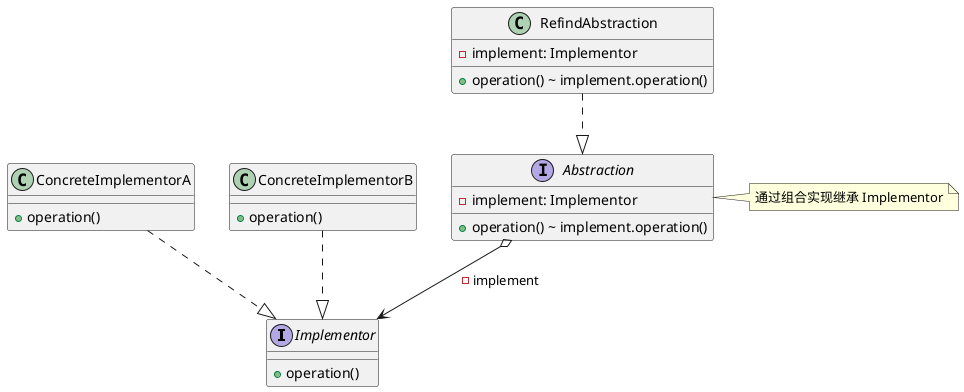 @startuml

interface Implementor{
    + operation()
}
class ConcreteImplementorA{
    + operation()
}
class ConcreteImplementorB{
    + operation()
}

ConcreteImplementorA ..|> Implementor
ConcreteImplementorB ..|> Implementor

interface Abstraction{
    - implement: Implementor

    + operation() ~ implement.operation()
}
note right
通过组合实现继承 Implementor
endnote

class RefindAbstraction{
    - implement: Implementor

    + operation() ~ implement.operation()
}

RefindAbstraction ..|> Abstraction
Abstraction o--> Implementor: -implement

@enduml